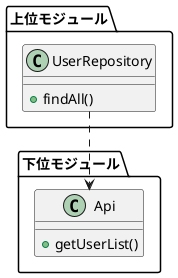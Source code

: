 @startuml 8.3.1

package 上位モジュール {
    class UserRepository {
        +findAll()
    }
}

package 下位モジュール {
    class Api {
        +getUserList()
    }
}

UserRepository ..> Api

@enduml

